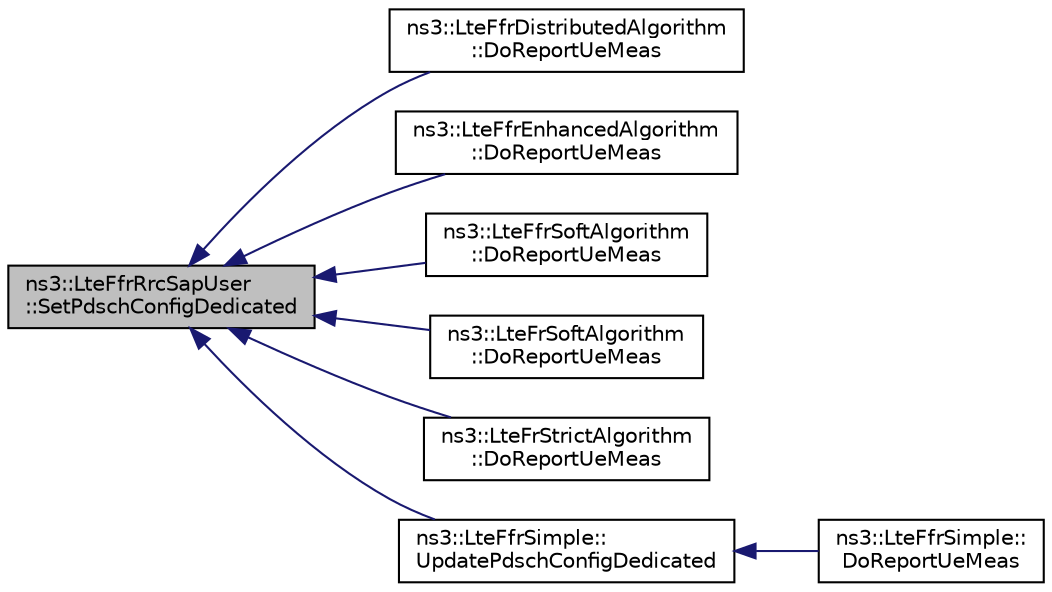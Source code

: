 digraph "ns3::LteFfrRrcSapUser::SetPdschConfigDedicated"
{
  edge [fontname="Helvetica",fontsize="10",labelfontname="Helvetica",labelfontsize="10"];
  node [fontname="Helvetica",fontsize="10",shape=record];
  rankdir="LR";
  Node1 [label="ns3::LteFfrRrcSapUser\l::SetPdschConfigDedicated",height=0.2,width=0.4,color="black", fillcolor="grey75", style="filled", fontcolor="black"];
  Node1 -> Node2 [dir="back",color="midnightblue",fontsize="10",style="solid"];
  Node2 [label="ns3::LteFfrDistributedAlgorithm\l::DoReportUeMeas",height=0.2,width=0.4,color="black", fillcolor="white", style="filled",URL="$de/d67/classns3_1_1LteFfrDistributedAlgorithm.html#ab56de39fead05b50d0528f2b5404a692",tooltip="Implementation of LteFfrRrcSapProvider::ReportUeMeas. "];
  Node1 -> Node3 [dir="back",color="midnightblue",fontsize="10",style="solid"];
  Node3 [label="ns3::LteFfrEnhancedAlgorithm\l::DoReportUeMeas",height=0.2,width=0.4,color="black", fillcolor="white", style="filled",URL="$d0/d31/classns3_1_1LteFfrEnhancedAlgorithm.html#aa6e396be06520a9b56418c3ad850fd42",tooltip="Implementation of LteFfrRrcSapProvider::ReportUeMeas. "];
  Node1 -> Node4 [dir="back",color="midnightblue",fontsize="10",style="solid"];
  Node4 [label="ns3::LteFfrSoftAlgorithm\l::DoReportUeMeas",height=0.2,width=0.4,color="black", fillcolor="white", style="filled",URL="$d3/d8c/classns3_1_1LteFfrSoftAlgorithm.html#a81d3715fb7a7a8fe3ba4dc9770d17a70",tooltip="Implementation of LteFfrRrcSapProvider::ReportUeMeas. "];
  Node1 -> Node5 [dir="back",color="midnightblue",fontsize="10",style="solid"];
  Node5 [label="ns3::LteFrSoftAlgorithm\l::DoReportUeMeas",height=0.2,width=0.4,color="black", fillcolor="white", style="filled",URL="$d6/dd1/classns3_1_1LteFrSoftAlgorithm.html#ae5a72e11871c5b148a3ba2053642c059",tooltip="Implementation of LteFfrRrcSapProvider::ReportUeMeas. "];
  Node1 -> Node6 [dir="back",color="midnightblue",fontsize="10",style="solid"];
  Node6 [label="ns3::LteFrStrictAlgorithm\l::DoReportUeMeas",height=0.2,width=0.4,color="black", fillcolor="white", style="filled",URL="$d4/d9b/classns3_1_1LteFrStrictAlgorithm.html#aff1c8467dcf54fd375a7c501ee4a55ca",tooltip="Implementation of LteFfrRrcSapProvider::ReportUeMeas. "];
  Node1 -> Node7 [dir="back",color="midnightblue",fontsize="10",style="solid"];
  Node7 [label="ns3::LteFfrSimple::\lUpdatePdschConfigDedicated",height=0.2,width=0.4,color="black", fillcolor="white", style="filled",URL="$d2/d96/classns3_1_1LteFfrSimple.html#afb8f24c4148fd2b27dea426e286a92f8"];
  Node7 -> Node8 [dir="back",color="midnightblue",fontsize="10",style="solid"];
  Node8 [label="ns3::LteFfrSimple::\lDoReportUeMeas",height=0.2,width=0.4,color="black", fillcolor="white", style="filled",URL="$d2/d96/classns3_1_1LteFfrSimple.html#a91ba3cb67b4c02bfba9fc284e2cc0bd4",tooltip="Implementation of LteFfrRrcSapProvider::ReportUeMeas. "];
}
